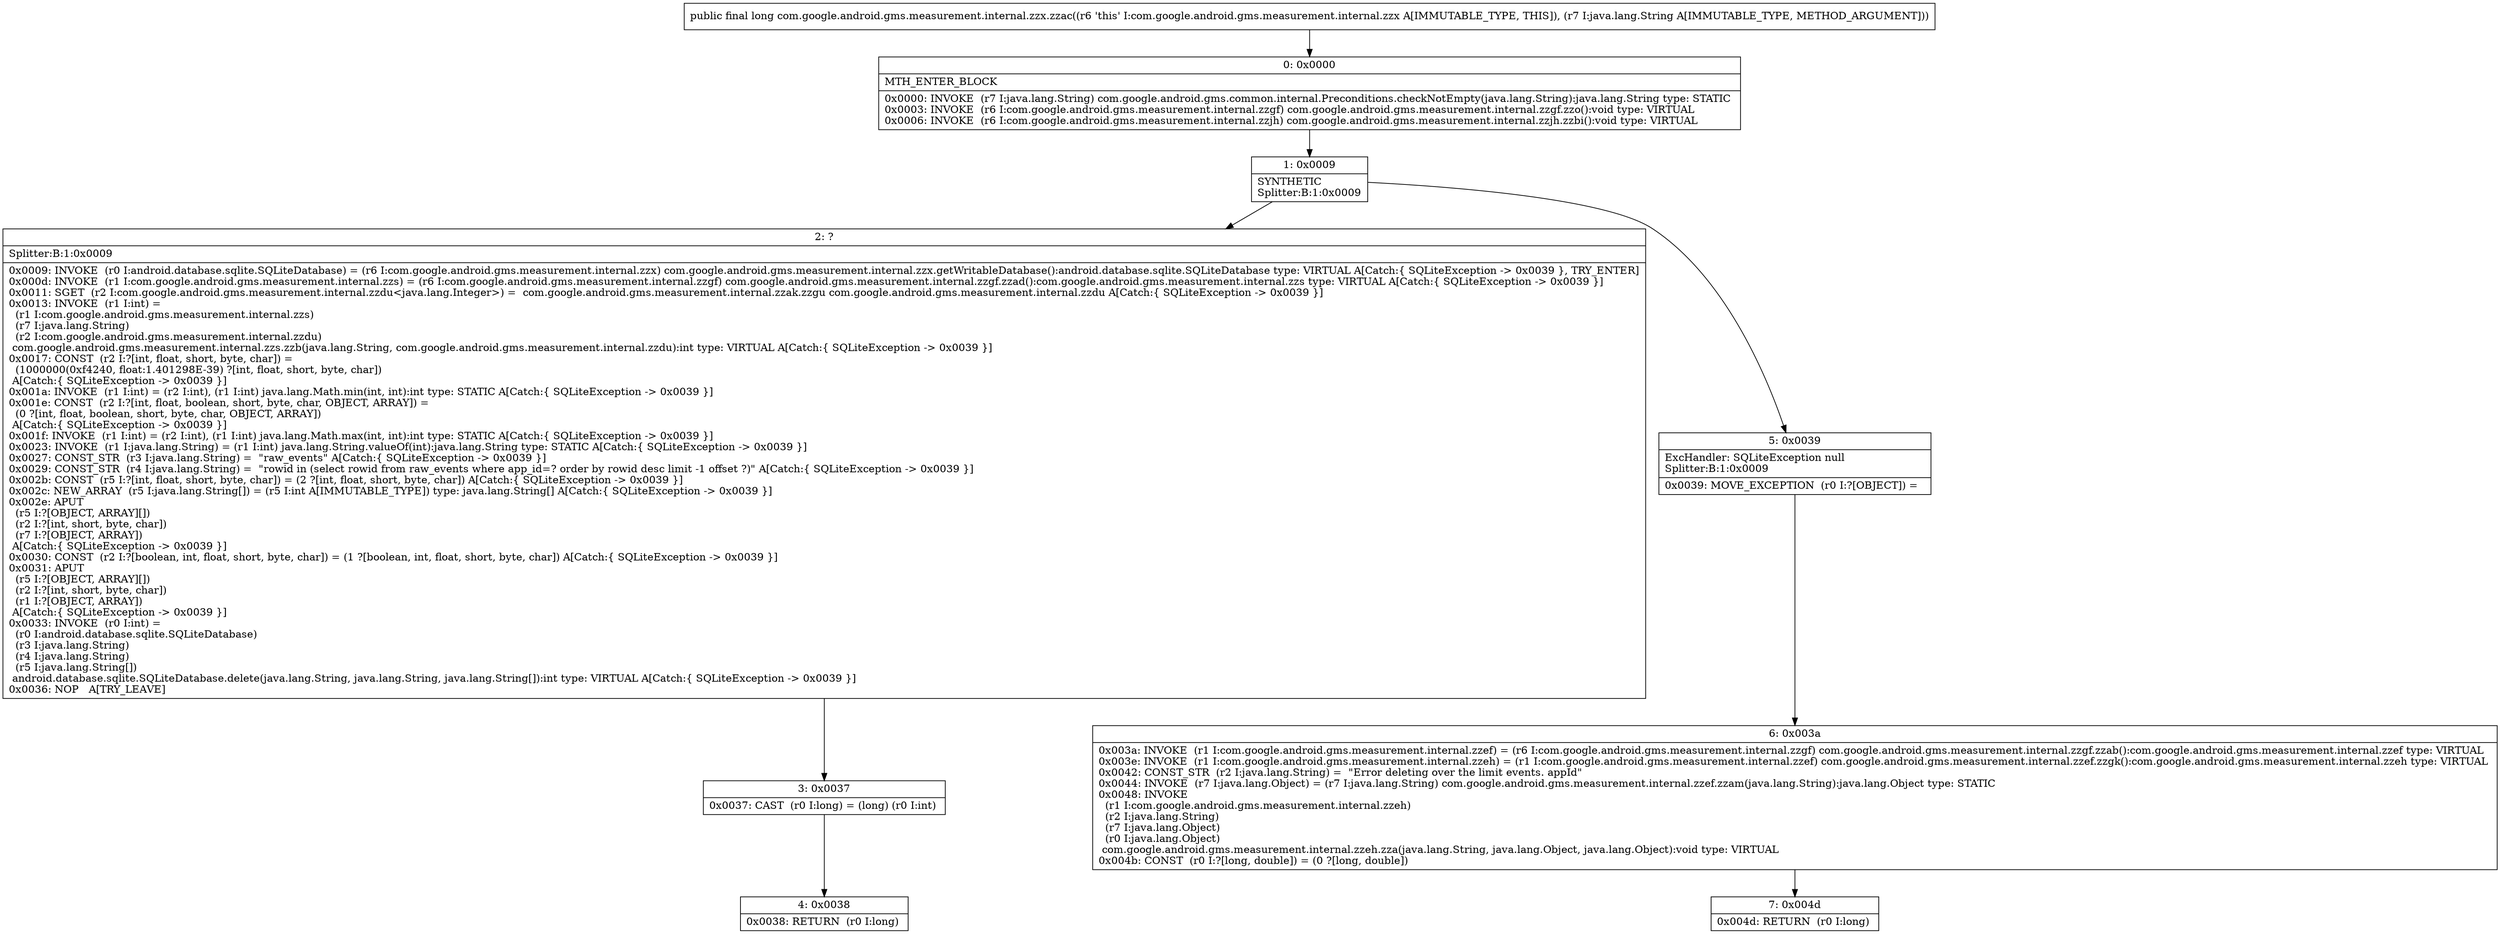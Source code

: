 digraph "CFG forcom.google.android.gms.measurement.internal.zzx.zzac(Ljava\/lang\/String;)J" {
Node_0 [shape=record,label="{0\:\ 0x0000|MTH_ENTER_BLOCK\l|0x0000: INVOKE  (r7 I:java.lang.String) com.google.android.gms.common.internal.Preconditions.checkNotEmpty(java.lang.String):java.lang.String type: STATIC \l0x0003: INVOKE  (r6 I:com.google.android.gms.measurement.internal.zzgf) com.google.android.gms.measurement.internal.zzgf.zzo():void type: VIRTUAL \l0x0006: INVOKE  (r6 I:com.google.android.gms.measurement.internal.zzjh) com.google.android.gms.measurement.internal.zzjh.zzbi():void type: VIRTUAL \l}"];
Node_1 [shape=record,label="{1\:\ 0x0009|SYNTHETIC\lSplitter:B:1:0x0009\l}"];
Node_2 [shape=record,label="{2\:\ ?|Splitter:B:1:0x0009\l|0x0009: INVOKE  (r0 I:android.database.sqlite.SQLiteDatabase) = (r6 I:com.google.android.gms.measurement.internal.zzx) com.google.android.gms.measurement.internal.zzx.getWritableDatabase():android.database.sqlite.SQLiteDatabase type: VIRTUAL A[Catch:\{ SQLiteException \-\> 0x0039 \}, TRY_ENTER]\l0x000d: INVOKE  (r1 I:com.google.android.gms.measurement.internal.zzs) = (r6 I:com.google.android.gms.measurement.internal.zzgf) com.google.android.gms.measurement.internal.zzgf.zzad():com.google.android.gms.measurement.internal.zzs type: VIRTUAL A[Catch:\{ SQLiteException \-\> 0x0039 \}]\l0x0011: SGET  (r2 I:com.google.android.gms.measurement.internal.zzdu\<java.lang.Integer\>) =  com.google.android.gms.measurement.internal.zzak.zzgu com.google.android.gms.measurement.internal.zzdu A[Catch:\{ SQLiteException \-\> 0x0039 \}]\l0x0013: INVOKE  (r1 I:int) = \l  (r1 I:com.google.android.gms.measurement.internal.zzs)\l  (r7 I:java.lang.String)\l  (r2 I:com.google.android.gms.measurement.internal.zzdu)\l com.google.android.gms.measurement.internal.zzs.zzb(java.lang.String, com.google.android.gms.measurement.internal.zzdu):int type: VIRTUAL A[Catch:\{ SQLiteException \-\> 0x0039 \}]\l0x0017: CONST  (r2 I:?[int, float, short, byte, char]) = \l  (1000000(0xf4240, float:1.401298E\-39) ?[int, float, short, byte, char])\l A[Catch:\{ SQLiteException \-\> 0x0039 \}]\l0x001a: INVOKE  (r1 I:int) = (r2 I:int), (r1 I:int) java.lang.Math.min(int, int):int type: STATIC A[Catch:\{ SQLiteException \-\> 0x0039 \}]\l0x001e: CONST  (r2 I:?[int, float, boolean, short, byte, char, OBJECT, ARRAY]) = \l  (0 ?[int, float, boolean, short, byte, char, OBJECT, ARRAY])\l A[Catch:\{ SQLiteException \-\> 0x0039 \}]\l0x001f: INVOKE  (r1 I:int) = (r2 I:int), (r1 I:int) java.lang.Math.max(int, int):int type: STATIC A[Catch:\{ SQLiteException \-\> 0x0039 \}]\l0x0023: INVOKE  (r1 I:java.lang.String) = (r1 I:int) java.lang.String.valueOf(int):java.lang.String type: STATIC A[Catch:\{ SQLiteException \-\> 0x0039 \}]\l0x0027: CONST_STR  (r3 I:java.lang.String) =  \"raw_events\" A[Catch:\{ SQLiteException \-\> 0x0039 \}]\l0x0029: CONST_STR  (r4 I:java.lang.String) =  \"rowid in (select rowid from raw_events where app_id=? order by rowid desc limit \-1 offset ?)\" A[Catch:\{ SQLiteException \-\> 0x0039 \}]\l0x002b: CONST  (r5 I:?[int, float, short, byte, char]) = (2 ?[int, float, short, byte, char]) A[Catch:\{ SQLiteException \-\> 0x0039 \}]\l0x002c: NEW_ARRAY  (r5 I:java.lang.String[]) = (r5 I:int A[IMMUTABLE_TYPE]) type: java.lang.String[] A[Catch:\{ SQLiteException \-\> 0x0039 \}]\l0x002e: APUT  \l  (r5 I:?[OBJECT, ARRAY][])\l  (r2 I:?[int, short, byte, char])\l  (r7 I:?[OBJECT, ARRAY])\l A[Catch:\{ SQLiteException \-\> 0x0039 \}]\l0x0030: CONST  (r2 I:?[boolean, int, float, short, byte, char]) = (1 ?[boolean, int, float, short, byte, char]) A[Catch:\{ SQLiteException \-\> 0x0039 \}]\l0x0031: APUT  \l  (r5 I:?[OBJECT, ARRAY][])\l  (r2 I:?[int, short, byte, char])\l  (r1 I:?[OBJECT, ARRAY])\l A[Catch:\{ SQLiteException \-\> 0x0039 \}]\l0x0033: INVOKE  (r0 I:int) = \l  (r0 I:android.database.sqlite.SQLiteDatabase)\l  (r3 I:java.lang.String)\l  (r4 I:java.lang.String)\l  (r5 I:java.lang.String[])\l android.database.sqlite.SQLiteDatabase.delete(java.lang.String, java.lang.String, java.lang.String[]):int type: VIRTUAL A[Catch:\{ SQLiteException \-\> 0x0039 \}]\l0x0036: NOP   A[TRY_LEAVE]\l}"];
Node_3 [shape=record,label="{3\:\ 0x0037|0x0037: CAST  (r0 I:long) = (long) (r0 I:int) \l}"];
Node_4 [shape=record,label="{4\:\ 0x0038|0x0038: RETURN  (r0 I:long) \l}"];
Node_5 [shape=record,label="{5\:\ 0x0039|ExcHandler: SQLiteException null\lSplitter:B:1:0x0009\l|0x0039: MOVE_EXCEPTION  (r0 I:?[OBJECT]) =  \l}"];
Node_6 [shape=record,label="{6\:\ 0x003a|0x003a: INVOKE  (r1 I:com.google.android.gms.measurement.internal.zzef) = (r6 I:com.google.android.gms.measurement.internal.zzgf) com.google.android.gms.measurement.internal.zzgf.zzab():com.google.android.gms.measurement.internal.zzef type: VIRTUAL \l0x003e: INVOKE  (r1 I:com.google.android.gms.measurement.internal.zzeh) = (r1 I:com.google.android.gms.measurement.internal.zzef) com.google.android.gms.measurement.internal.zzef.zzgk():com.google.android.gms.measurement.internal.zzeh type: VIRTUAL \l0x0042: CONST_STR  (r2 I:java.lang.String) =  \"Error deleting over the limit events. appId\" \l0x0044: INVOKE  (r7 I:java.lang.Object) = (r7 I:java.lang.String) com.google.android.gms.measurement.internal.zzef.zzam(java.lang.String):java.lang.Object type: STATIC \l0x0048: INVOKE  \l  (r1 I:com.google.android.gms.measurement.internal.zzeh)\l  (r2 I:java.lang.String)\l  (r7 I:java.lang.Object)\l  (r0 I:java.lang.Object)\l com.google.android.gms.measurement.internal.zzeh.zza(java.lang.String, java.lang.Object, java.lang.Object):void type: VIRTUAL \l0x004b: CONST  (r0 I:?[long, double]) = (0 ?[long, double]) \l}"];
Node_7 [shape=record,label="{7\:\ 0x004d|0x004d: RETURN  (r0 I:long) \l}"];
MethodNode[shape=record,label="{public final long com.google.android.gms.measurement.internal.zzx.zzac((r6 'this' I:com.google.android.gms.measurement.internal.zzx A[IMMUTABLE_TYPE, THIS]), (r7 I:java.lang.String A[IMMUTABLE_TYPE, METHOD_ARGUMENT])) }"];
MethodNode -> Node_0;
Node_0 -> Node_1;
Node_1 -> Node_2;
Node_1 -> Node_5;
Node_2 -> Node_3;
Node_3 -> Node_4;
Node_5 -> Node_6;
Node_6 -> Node_7;
}

